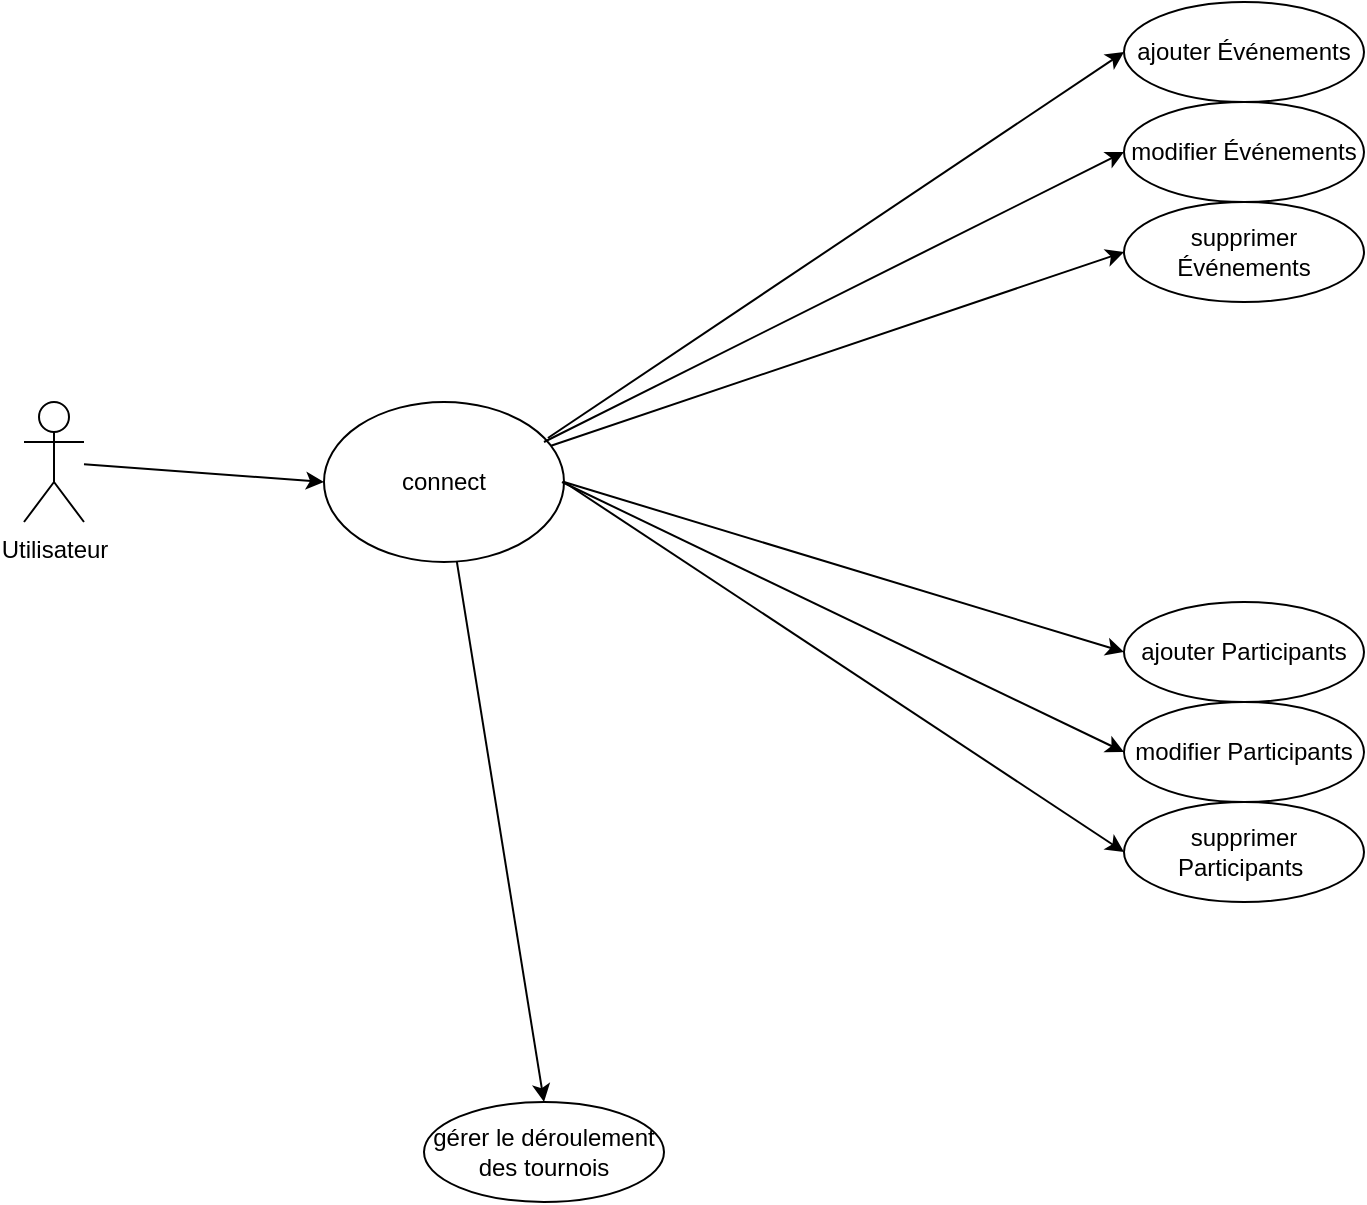 <mxfile version="13.1.3" type="device"><diagram id="3o1enR3Zx-gEZBEyJDDI" name="Page-1"><mxGraphModel dx="1422" dy="745" grid="1" gridSize="10" guides="1" tooltips="1" connect="1" arrows="1" fold="1" page="1" pageScale="1" pageWidth="1169" pageHeight="827" math="0" shadow="0"><root><mxCell id="0"/><mxCell id="1" parent="0"/><mxCell id="q1aVRbcDyHB8_Jbk0Hbu-2" value="Utilisateur" style="shape=umlActor;verticalLabelPosition=bottom;labelBackgroundColor=#ffffff;verticalAlign=top;html=1;outlineConnect=0;" vertex="1" parent="1"><mxGeometry x="80" y="250" width="30" height="60" as="geometry"/></mxCell><mxCell id="q1aVRbcDyHB8_Jbk0Hbu-3" value="connect" style="ellipse;whiteSpace=wrap;html=1;" vertex="1" parent="1"><mxGeometry x="230" y="250" width="120" height="80" as="geometry"/></mxCell><mxCell id="q1aVRbcDyHB8_Jbk0Hbu-5" value="modifier Événements" style="ellipse;whiteSpace=wrap;html=1;" vertex="1" parent="1"><mxGeometry x="630" y="100" width="120" height="50" as="geometry"/></mxCell><mxCell id="q1aVRbcDyHB8_Jbk0Hbu-7" value="ajouter Événements" style="ellipse;whiteSpace=wrap;html=1;" vertex="1" parent="1"><mxGeometry x="630" y="50" width="120" height="50" as="geometry"/></mxCell><mxCell id="q1aVRbcDyHB8_Jbk0Hbu-8" value="supprimer Événements" style="ellipse;whiteSpace=wrap;html=1;" vertex="1" parent="1"><mxGeometry x="630" y="150" width="120" height="50" as="geometry"/></mxCell><mxCell id="q1aVRbcDyHB8_Jbk0Hbu-9" value="ajouter Participants" style="ellipse;whiteSpace=wrap;html=1;" vertex="1" parent="1"><mxGeometry x="630" y="350" width="120" height="50" as="geometry"/></mxCell><mxCell id="q1aVRbcDyHB8_Jbk0Hbu-10" value="modifier Participants" style="ellipse;whiteSpace=wrap;html=1;" vertex="1" parent="1"><mxGeometry x="630" y="400" width="120" height="50" as="geometry"/></mxCell><mxCell id="q1aVRbcDyHB8_Jbk0Hbu-11" value="supprimer Participants&amp;nbsp;" style="ellipse;whiteSpace=wrap;html=1;" vertex="1" parent="1"><mxGeometry x="630" y="450" width="120" height="50" as="geometry"/></mxCell><mxCell id="q1aVRbcDyHB8_Jbk0Hbu-12" value="gérer le déroulement des tournois" style="ellipse;whiteSpace=wrap;html=1;" vertex="1" parent="1"><mxGeometry x="280" y="600" width="120" height="50" as="geometry"/></mxCell><mxCell id="q1aVRbcDyHB8_Jbk0Hbu-14" value="" style="endArrow=classic;html=1;entryX=0;entryY=0.5;entryDx=0;entryDy=0;" edge="1" parent="1" source="q1aVRbcDyHB8_Jbk0Hbu-2" target="q1aVRbcDyHB8_Jbk0Hbu-3"><mxGeometry width="50" height="50" relative="1" as="geometry"><mxPoint x="110" y="300" as="sourcePoint"/><mxPoint x="160" y="250" as="targetPoint"/></mxGeometry></mxCell><mxCell id="q1aVRbcDyHB8_Jbk0Hbu-15" value="" style="endArrow=classic;html=1;entryX=0;entryY=0.5;entryDx=0;entryDy=0;exitX=0.933;exitY=0.225;exitDx=0;exitDy=0;exitPerimeter=0;" edge="1" parent="1" source="q1aVRbcDyHB8_Jbk0Hbu-3" target="q1aVRbcDyHB8_Jbk0Hbu-7"><mxGeometry width="50" height="50" relative="1" as="geometry"><mxPoint x="330" y="170.551" as="sourcePoint"/><mxPoint x="450" y="179.44" as="targetPoint"/></mxGeometry></mxCell><mxCell id="q1aVRbcDyHB8_Jbk0Hbu-16" value="" style="endArrow=classic;html=1;entryX=0;entryY=0.5;entryDx=0;entryDy=0;" edge="1" parent="1" target="q1aVRbcDyHB8_Jbk0Hbu-5"><mxGeometry width="50" height="50" relative="1" as="geometry"><mxPoint x="340" y="270" as="sourcePoint"/><mxPoint x="450" y="179.44" as="targetPoint"/></mxGeometry></mxCell><mxCell id="q1aVRbcDyHB8_Jbk0Hbu-17" value="" style="endArrow=classic;html=1;entryX=0;entryY=0.5;entryDx=0;entryDy=0;" edge="1" parent="1" source="q1aVRbcDyHB8_Jbk0Hbu-3" target="q1aVRbcDyHB8_Jbk0Hbu-8"><mxGeometry width="50" height="50" relative="1" as="geometry"><mxPoint x="330" y="170.551" as="sourcePoint"/><mxPoint x="450" y="179.44" as="targetPoint"/></mxGeometry></mxCell><mxCell id="q1aVRbcDyHB8_Jbk0Hbu-18" value="" style="endArrow=classic;html=1;entryX=0;entryY=0.5;entryDx=0;entryDy=0;" edge="1" parent="1" target="q1aVRbcDyHB8_Jbk0Hbu-9"><mxGeometry width="50" height="50" relative="1" as="geometry"><mxPoint x="350" y="290" as="sourcePoint"/><mxPoint x="470" y="294.44" as="targetPoint"/></mxGeometry></mxCell><mxCell id="q1aVRbcDyHB8_Jbk0Hbu-19" value="" style="endArrow=classic;html=1;entryX=0;entryY=0.5;entryDx=0;entryDy=0;" edge="1" parent="1" target="q1aVRbcDyHB8_Jbk0Hbu-10"><mxGeometry width="50" height="50" relative="1" as="geometry"><mxPoint x="349" y="290" as="sourcePoint"/><mxPoint x="570" y="275" as="targetPoint"/></mxGeometry></mxCell><mxCell id="q1aVRbcDyHB8_Jbk0Hbu-20" value="" style="endArrow=classic;html=1;entryX=0;entryY=0.5;entryDx=0;entryDy=0;exitX=1;exitY=0.5;exitDx=0;exitDy=0;" edge="1" parent="1" source="q1aVRbcDyHB8_Jbk0Hbu-3" target="q1aVRbcDyHB8_Jbk0Hbu-11"><mxGeometry width="50" height="50" relative="1" as="geometry"><mxPoint x="370" y="305.551" as="sourcePoint"/><mxPoint x="580" y="285" as="targetPoint"/></mxGeometry></mxCell><mxCell id="q1aVRbcDyHB8_Jbk0Hbu-21" value="" style="endArrow=classic;html=1;entryX=0.5;entryY=0;entryDx=0;entryDy=0;" edge="1" parent="1" source="q1aVRbcDyHB8_Jbk0Hbu-3" target="q1aVRbcDyHB8_Jbk0Hbu-12"><mxGeometry width="50" height="50" relative="1" as="geometry"><mxPoint x="380" y="315.551" as="sourcePoint"/><mxPoint x="590" y="295" as="targetPoint"/></mxGeometry></mxCell></root></mxGraphModel></diagram></mxfile>